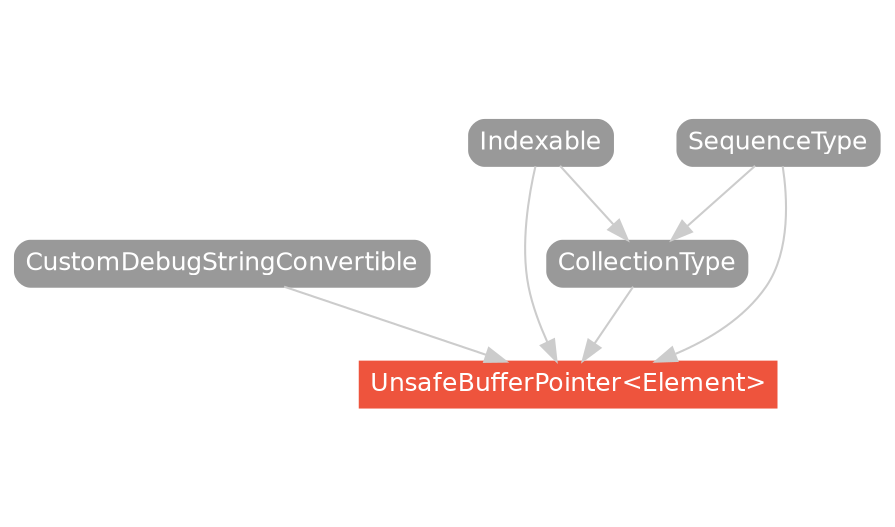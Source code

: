 strict digraph "UnsafeBufferPointer<Element> - Type Hierarchy - SwiftDoc.org" {
    pad="0.1,0.8"
    node [shape=box, style="filled,rounded", color="#999999", fillcolor="#999999", fontcolor=white, fontname=Helvetica, fontnames="Helvetica,sansserif", fontsize=12, margin="0.07,0.05", height="0.3"]
    edge [color="#cccccc"]
    "CollectionType" [URL="/protocol/CollectionType/"]
    "CustomDebugStringConvertible" [URL="/protocol/CustomDebugStringConvertible/"]
    "Indexable" [URL="/protocol/Indexable/"]
    "SequenceType" [URL="/protocol/SequenceType/"]
    "UnsafeBufferPointer<Element>" [URL="/type/UnsafeBufferPointer/", style="filled", fillcolor="#ee543d", color="#ee543d"]    "CollectionType" -> "UnsafeBufferPointer<Element>"
    "Indexable" -> "UnsafeBufferPointer<Element>"
    "SequenceType" -> "UnsafeBufferPointer<Element>"
    "CustomDebugStringConvertible" -> "UnsafeBufferPointer<Element>"
    "Indexable" -> "CollectionType"
    "SequenceType" -> "CollectionType"
    subgraph Types {
        rank = max; "UnsafeBufferPointer<Element>";
    }
}
